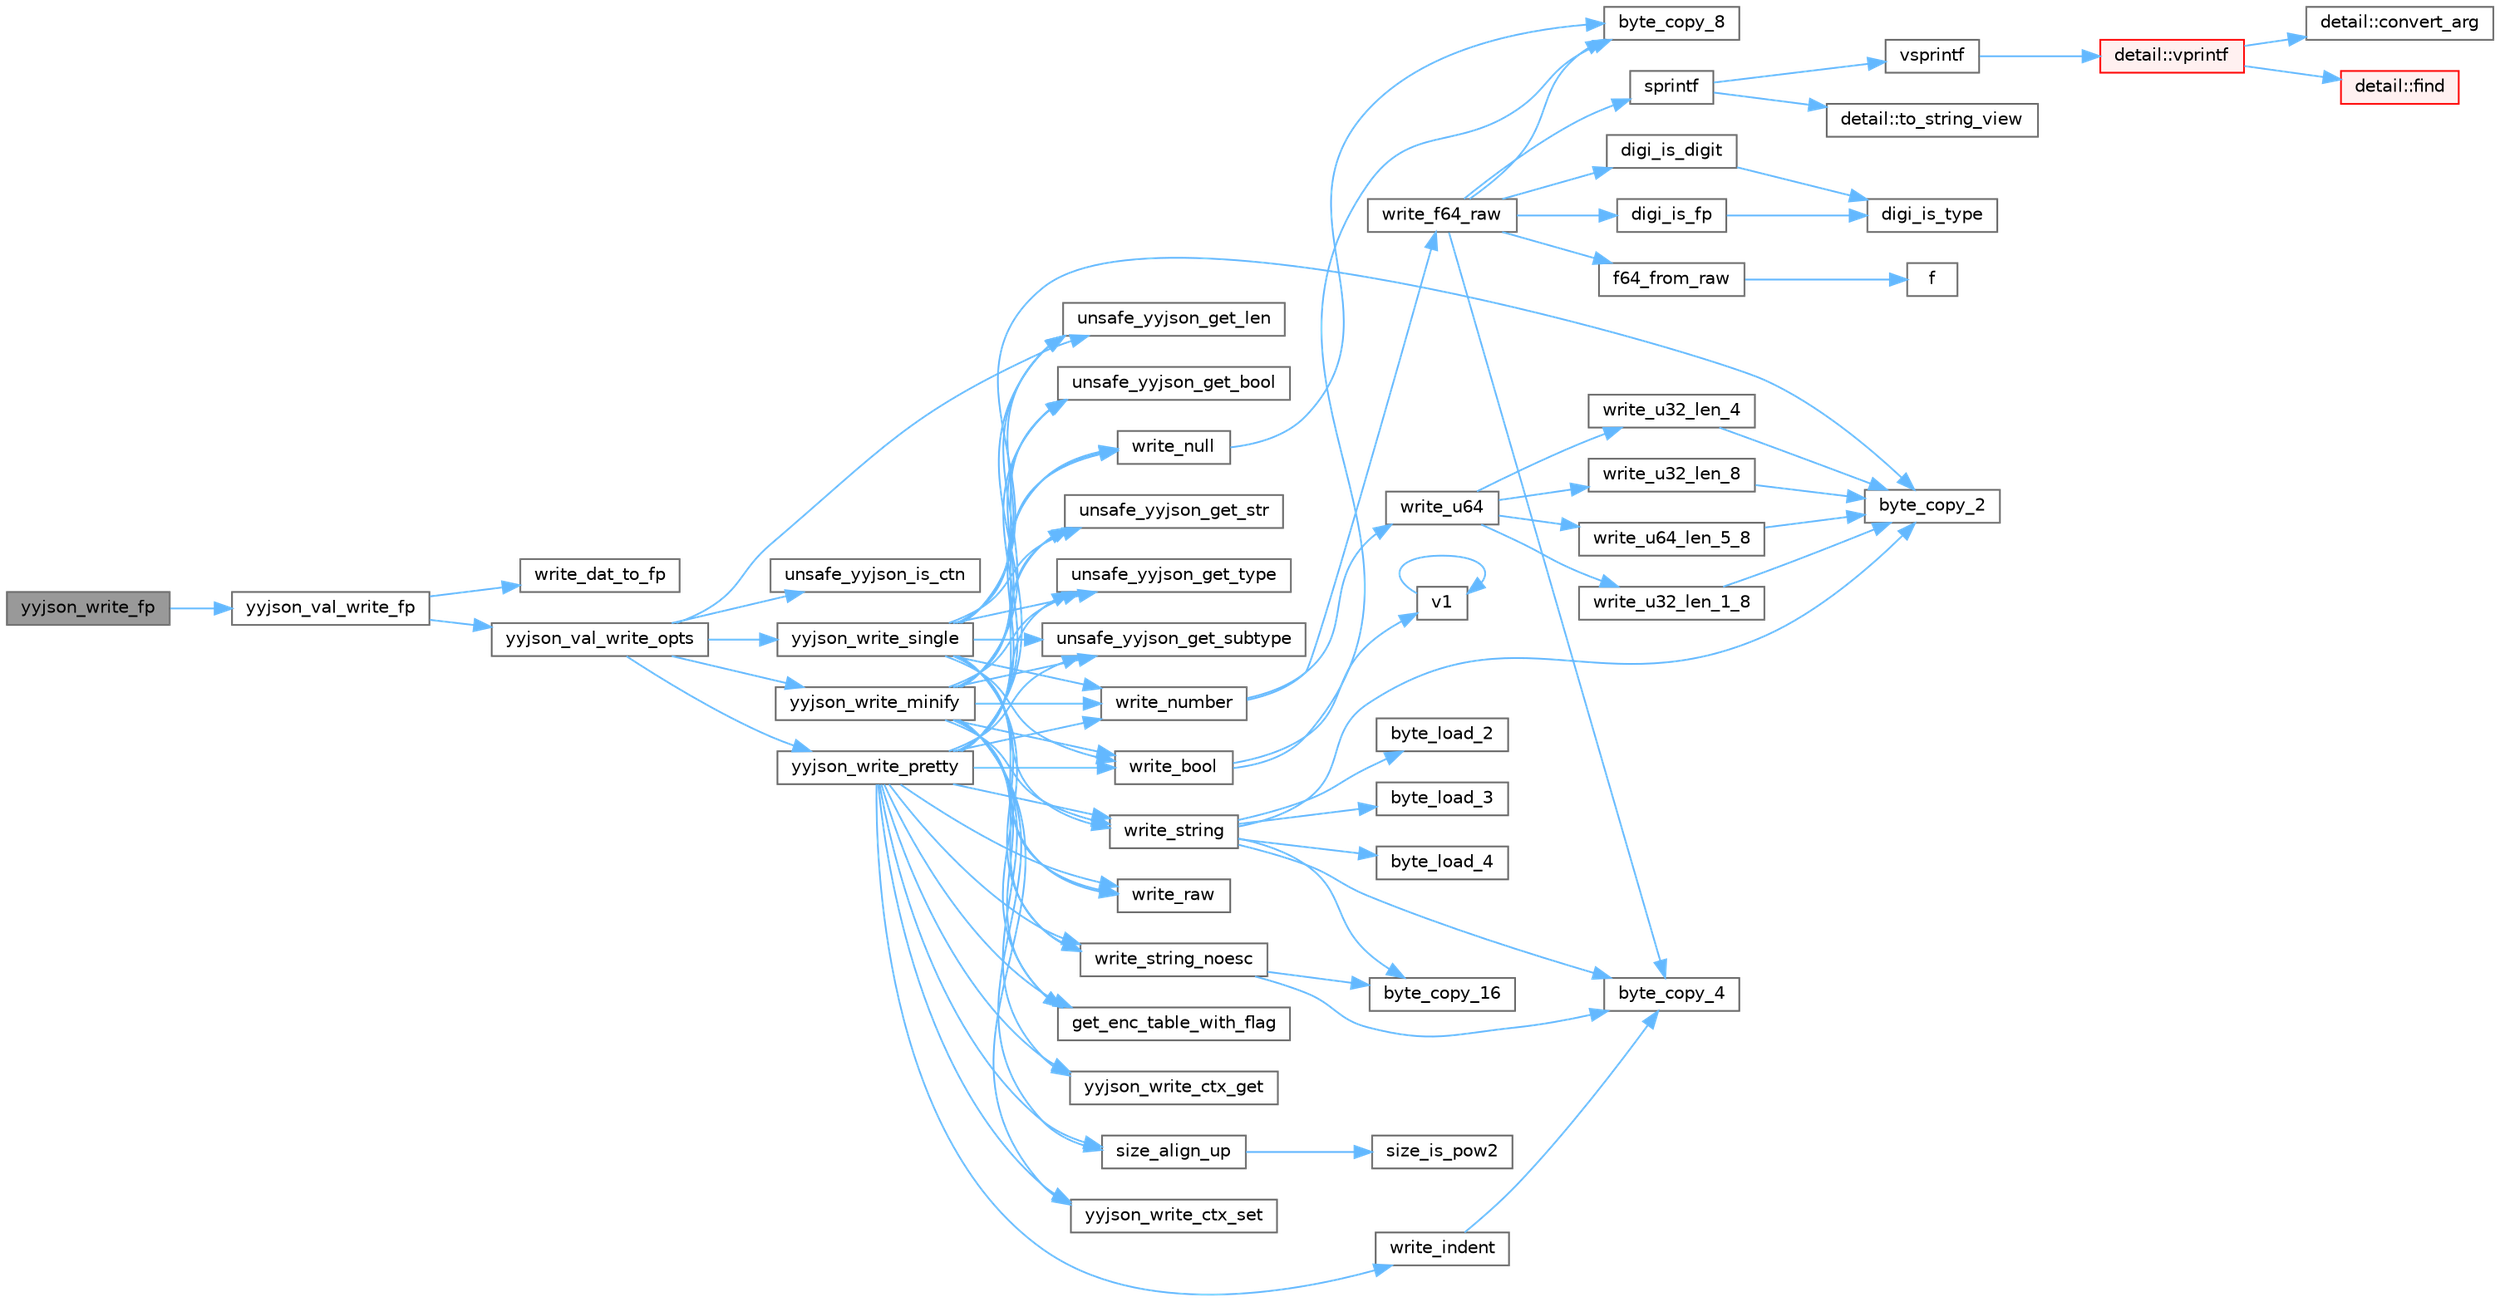 digraph "yyjson_write_fp"
{
 // LATEX_PDF_SIZE
  bgcolor="transparent";
  edge [fontname=Helvetica,fontsize=10,labelfontname=Helvetica,labelfontsize=10];
  node [fontname=Helvetica,fontsize=10,shape=box,height=0.2,width=0.4];
  rankdir="LR";
  Node1 [id="Node000001",label="yyjson_write_fp",height=0.2,width=0.4,color="gray40", fillcolor="grey60", style="filled", fontcolor="black",tooltip=" "];
  Node1 -> Node2 [id="edge91_Node000001_Node000002",color="steelblue1",style="solid",tooltip=" "];
  Node2 [id="Node000002",label="yyjson_val_write_fp",height=0.2,width=0.4,color="grey40", fillcolor="white", style="filled",URL="$yyjson_8c.html#a5dd0b84245c053ea9c5f6c6cfb1f3c43",tooltip=" "];
  Node2 -> Node3 [id="edge92_Node000002_Node000003",color="steelblue1",style="solid",tooltip=" "];
  Node3 [id="Node000003",label="write_dat_to_fp",height=0.2,width=0.4,color="grey40", fillcolor="white", style="filled",URL="$yyjson_8c.html#ad690a3fae62493028794a8455204c167",tooltip=" "];
  Node2 -> Node4 [id="edge93_Node000002_Node000004",color="steelblue1",style="solid",tooltip=" "];
  Node4 [id="Node000004",label="yyjson_val_write_opts",height=0.2,width=0.4,color="grey40", fillcolor="white", style="filled",URL="$yyjson_8c.html#ad44cafd6e2d11074f3cdf221a3d8da89",tooltip=" "];
  Node4 -> Node5 [id="edge94_Node000004_Node000005",color="steelblue1",style="solid",tooltip=" "];
  Node5 [id="Node000005",label="unsafe_yyjson_get_len",height=0.2,width=0.4,color="grey40", fillcolor="white", style="filled",URL="$yyjson_8h.html#a445bf8a7f9981e4797bf95db944ddf8f",tooltip=" "];
  Node4 -> Node6 [id="edge95_Node000004_Node000006",color="steelblue1",style="solid",tooltip=" "];
  Node6 [id="Node000006",label="unsafe_yyjson_is_ctn",height=0.2,width=0.4,color="grey40", fillcolor="white", style="filled",URL="$yyjson_8h.html#afe1e8995e63d29297d569c4a848bf5a2",tooltip=" "];
  Node4 -> Node7 [id="edge96_Node000004_Node000007",color="steelblue1",style="solid",tooltip=" "];
  Node7 [id="Node000007",label="yyjson_write_minify",height=0.2,width=0.4,color="grey40", fillcolor="white", style="filled",URL="$yyjson_8c.html#a7b5b8dcf2347df43d4614aba6c880475",tooltip=" "];
  Node7 -> Node8 [id="edge97_Node000007_Node000008",color="steelblue1",style="solid",tooltip=" "];
  Node8 [id="Node000008",label="get_enc_table_with_flag",height=0.2,width=0.4,color="grey40", fillcolor="white", style="filled",URL="$yyjson_8c.html#a4b810e39a1c70f479ea48f4b6be239b0",tooltip=" "];
  Node7 -> Node9 [id="edge98_Node000007_Node000009",color="steelblue1",style="solid",tooltip=" "];
  Node9 [id="Node000009",label="size_align_up",height=0.2,width=0.4,color="grey40", fillcolor="white", style="filled",URL="$yyjson_8c.html#aee0ecba3f0e01a145a4bd084c40b53b6",tooltip=" "];
  Node9 -> Node10 [id="edge99_Node000009_Node000010",color="steelblue1",style="solid",tooltip=" "];
  Node10 [id="Node000010",label="size_is_pow2",height=0.2,width=0.4,color="grey40", fillcolor="white", style="filled",URL="$yyjson_8c.html#a9c435a75a5fc566d5382ba2646704a18",tooltip=" "];
  Node7 -> Node11 [id="edge100_Node000007_Node000011",color="steelblue1",style="solid",tooltip=" "];
  Node11 [id="Node000011",label="unsafe_yyjson_get_bool",height=0.2,width=0.4,color="grey40", fillcolor="white", style="filled",URL="$yyjson_8h.html#a3ef8c1e13a7f67eead2d945125769f90",tooltip=" "];
  Node7 -> Node5 [id="edge101_Node000007_Node000005",color="steelblue1",style="solid",tooltip=" "];
  Node7 -> Node12 [id="edge102_Node000007_Node000012",color="steelblue1",style="solid",tooltip=" "];
  Node12 [id="Node000012",label="unsafe_yyjson_get_str",height=0.2,width=0.4,color="grey40", fillcolor="white", style="filled",URL="$yyjson_8h.html#a879b3c14194afd5b60d663640998c020",tooltip=" "];
  Node7 -> Node13 [id="edge103_Node000007_Node000013",color="steelblue1",style="solid",tooltip=" "];
  Node13 [id="Node000013",label="unsafe_yyjson_get_subtype",height=0.2,width=0.4,color="grey40", fillcolor="white", style="filled",URL="$yyjson_8h.html#a735848e46f26bfe3dfb333c7f890205e",tooltip=" "];
  Node7 -> Node14 [id="edge104_Node000007_Node000014",color="steelblue1",style="solid",tooltip=" "];
  Node14 [id="Node000014",label="unsafe_yyjson_get_type",height=0.2,width=0.4,color="grey40", fillcolor="white", style="filled",URL="$yyjson_8h.html#a25aa2b2a33dccb9af7da4576b3cbe6ab",tooltip=" "];
  Node7 -> Node15 [id="edge105_Node000007_Node000015",color="steelblue1",style="solid",tooltip=" "];
  Node15 [id="Node000015",label="write_bool",height=0.2,width=0.4,color="grey40", fillcolor="white", style="filled",URL="$yyjson_8c.html#a8f48aafc5963521f3da75e2448f0d084",tooltip=" "];
  Node15 -> Node16 [id="edge106_Node000015_Node000016",color="steelblue1",style="solid",tooltip=" "];
  Node16 [id="Node000016",label="byte_copy_8",height=0.2,width=0.4,color="grey40", fillcolor="white", style="filled",URL="$yyjson_8c.html#a03dd49c937c12d9a85deaac184d25eb9",tooltip=" "];
  Node15 -> Node17 [id="edge107_Node000015_Node000017",color="steelblue1",style="solid",tooltip=" "];
  Node17 [id="Node000017",label="v1",height=0.2,width=0.4,color="grey40", fillcolor="white", style="filled",URL="$_tutorial___reshape_mat2_vec_8cpp.html#a10bd710692c91bc238f2e1da77730678",tooltip=" "];
  Node17 -> Node17 [id="edge108_Node000017_Node000017",color="steelblue1",style="solid",tooltip=" "];
  Node7 -> Node18 [id="edge109_Node000007_Node000018",color="steelblue1",style="solid",tooltip=" "];
  Node18 [id="Node000018",label="write_null",height=0.2,width=0.4,color="grey40", fillcolor="white", style="filled",URL="$yyjson_8c.html#a9ab2502373a7c2ad7decc10b76c47043",tooltip=" "];
  Node18 -> Node16 [id="edge110_Node000018_Node000016",color="steelblue1",style="solid",tooltip=" "];
  Node7 -> Node19 [id="edge111_Node000007_Node000019",color="steelblue1",style="solid",tooltip=" "];
  Node19 [id="Node000019",label="write_number",height=0.2,width=0.4,color="grey40", fillcolor="white", style="filled",URL="$yyjson_8c.html#a7a6eb98c82d060a1b4b1b25ae9169770",tooltip=" "];
  Node19 -> Node20 [id="edge112_Node000019_Node000020",color="steelblue1",style="solid",tooltip=" "];
  Node20 [id="Node000020",label="write_f64_raw",height=0.2,width=0.4,color="grey40", fillcolor="white", style="filled",URL="$yyjson_8c.html#a429024eddbd3335464adf309aef2db7f",tooltip=" "];
  Node20 -> Node21 [id="edge113_Node000020_Node000021",color="steelblue1",style="solid",tooltip=" "];
  Node21 [id="Node000021",label="byte_copy_4",height=0.2,width=0.4,color="grey40", fillcolor="white", style="filled",URL="$yyjson_8c.html#a98219967baeab34ab615b4ccda0df146",tooltip=" "];
  Node20 -> Node16 [id="edge114_Node000020_Node000016",color="steelblue1",style="solid",tooltip=" "];
  Node20 -> Node22 [id="edge115_Node000020_Node000022",color="steelblue1",style="solid",tooltip=" "];
  Node22 [id="Node000022",label="digi_is_digit",height=0.2,width=0.4,color="grey40", fillcolor="white", style="filled",URL="$yyjson_8c.html#ac16e36c200b16a17041aac1ed37276d7",tooltip=" "];
  Node22 -> Node23 [id="edge116_Node000022_Node000023",color="steelblue1",style="solid",tooltip=" "];
  Node23 [id="Node000023",label="digi_is_type",height=0.2,width=0.4,color="grey40", fillcolor="white", style="filled",URL="$yyjson_8c.html#aae236fd488306e08c5844189ad6d6570",tooltip=" "];
  Node20 -> Node24 [id="edge117_Node000020_Node000024",color="steelblue1",style="solid",tooltip=" "];
  Node24 [id="Node000024",label="digi_is_fp",height=0.2,width=0.4,color="grey40", fillcolor="white", style="filled",URL="$yyjson_8c.html#ac38bca46c8cbb1107ca4188d2eb4fcbe",tooltip=" "];
  Node24 -> Node23 [id="edge118_Node000024_Node000023",color="steelblue1",style="solid",tooltip=" "];
  Node20 -> Node25 [id="edge119_Node000020_Node000025",color="steelblue1",style="solid",tooltip=" "];
  Node25 [id="Node000025",label="f64_from_raw",height=0.2,width=0.4,color="grey40", fillcolor="white", style="filled",URL="$yyjson_8c.html#a7d61d2afe6fefb1935af9086d95ee8a8",tooltip=" "];
  Node25 -> Node26 [id="edge120_Node000025_Node000026",color="steelblue1",style="solid",tooltip=" "];
  Node26 [id="Node000026",label="f",height=0.2,width=0.4,color="grey40", fillcolor="white", style="filled",URL="$cxx11__tensor__map_8cpp.html#a7f507fea02198f6cb81c86640c7b1a4e",tooltip=" "];
  Node20 -> Node27 [id="edge121_Node000020_Node000027",color="steelblue1",style="solid",tooltip=" "];
  Node27 [id="Node000027",label="sprintf",height=0.2,width=0.4,color="grey40", fillcolor="white", style="filled",URL="$printf_8h.html#aa7d2e7e454d3fe606a71504a119dc894",tooltip=" "];
  Node27 -> Node28 [id="edge122_Node000027_Node000028",color="steelblue1",style="solid",tooltip=" "];
  Node28 [id="Node000028",label="detail::to_string_view",height=0.2,width=0.4,color="grey40", fillcolor="white", style="filled",URL="$namespacedetail.html#abeae79fa3e1eded2d8fbd56cc9f0960e",tooltip=" "];
  Node27 -> Node29 [id="edge123_Node000027_Node000029",color="steelblue1",style="solid",tooltip=" "];
  Node29 [id="Node000029",label="vsprintf",height=0.2,width=0.4,color="grey40", fillcolor="white", style="filled",URL="$printf_8h.html#a5e1075a6c1fce5050424f97a2fac648f",tooltip=" "];
  Node29 -> Node30 [id="edge124_Node000029_Node000030",color="steelblue1",style="solid",tooltip=" "];
  Node30 [id="Node000030",label="detail::vprintf",height=0.2,width=0.4,color="red", fillcolor="#FFF0F0", style="filled",URL="$namespacedetail.html#a1c8c2218e4c822aa8f743fb9c573717f",tooltip=" "];
  Node30 -> Node31 [id="edge125_Node000030_Node000031",color="steelblue1",style="solid",tooltip=" "];
  Node31 [id="Node000031",label="detail::convert_arg",height=0.2,width=0.4,color="grey40", fillcolor="white", style="filled",URL="$namespacedetail.html#a03c11572c9a664266d6925f327dec7f3",tooltip=" "];
  Node30 -> Node32 [id="edge126_Node000030_Node000032",color="steelblue1",style="solid",tooltip=" "];
  Node32 [id="Node000032",label="detail::find",height=0.2,width=0.4,color="red", fillcolor="#FFF0F0", style="filled",URL="$namespacedetail.html#a6b71952fab3dc32f3edb2c3e9811d8d9",tooltip=" "];
  Node19 -> Node57 [id="edge127_Node000019_Node000057",color="steelblue1",style="solid",tooltip=" "];
  Node57 [id="Node000057",label="write_u64",height=0.2,width=0.4,color="grey40", fillcolor="white", style="filled",URL="$yyjson_8c.html#aa2f06c8a20b378eb29cfe95d0af5c95e",tooltip=" "];
  Node57 -> Node58 [id="edge128_Node000057_Node000058",color="steelblue1",style="solid",tooltip=" "];
  Node58 [id="Node000058",label="write_u32_len_1_8",height=0.2,width=0.4,color="grey40", fillcolor="white", style="filled",URL="$yyjson_8c.html#a5a7d8b8a37067ca47adb0b419814ef9a",tooltip=" "];
  Node58 -> Node59 [id="edge129_Node000058_Node000059",color="steelblue1",style="solid",tooltip=" "];
  Node59 [id="Node000059",label="byte_copy_2",height=0.2,width=0.4,color="grey40", fillcolor="white", style="filled",URL="$yyjson_8c.html#ac6a11726824f52b6413a67488f5a3152",tooltip=" "];
  Node57 -> Node60 [id="edge130_Node000057_Node000060",color="steelblue1",style="solid",tooltip=" "];
  Node60 [id="Node000060",label="write_u32_len_4",height=0.2,width=0.4,color="grey40", fillcolor="white", style="filled",URL="$yyjson_8c.html#ae5ef2b18cbf8ab8c261b23aab6d3bea3",tooltip=" "];
  Node60 -> Node59 [id="edge131_Node000060_Node000059",color="steelblue1",style="solid",tooltip=" "];
  Node57 -> Node61 [id="edge132_Node000057_Node000061",color="steelblue1",style="solid",tooltip=" "];
  Node61 [id="Node000061",label="write_u32_len_8",height=0.2,width=0.4,color="grey40", fillcolor="white", style="filled",URL="$yyjson_8c.html#ab1d9fcbafc860e770ed5aa9fc70577fc",tooltip=" "];
  Node61 -> Node59 [id="edge133_Node000061_Node000059",color="steelblue1",style="solid",tooltip=" "];
  Node57 -> Node62 [id="edge134_Node000057_Node000062",color="steelblue1",style="solid",tooltip=" "];
  Node62 [id="Node000062",label="write_u64_len_5_8",height=0.2,width=0.4,color="grey40", fillcolor="white", style="filled",URL="$yyjson_8c.html#a5b33c978167aa4a5c34d27715c133757",tooltip=" "];
  Node62 -> Node59 [id="edge135_Node000062_Node000059",color="steelblue1",style="solid",tooltip=" "];
  Node7 -> Node63 [id="edge136_Node000007_Node000063",color="steelblue1",style="solid",tooltip=" "];
  Node63 [id="Node000063",label="write_raw",height=0.2,width=0.4,color="grey40", fillcolor="white", style="filled",URL="$yyjson_8c.html#a595a43099038f73ab0af2b4209b1f0fd",tooltip=" "];
  Node7 -> Node64 [id="edge137_Node000007_Node000064",color="steelblue1",style="solid",tooltip=" "];
  Node64 [id="Node000064",label="write_string",height=0.2,width=0.4,color="grey40", fillcolor="white", style="filled",URL="$yyjson_8c.html#a1aadf662e6fc22a6419db27146e38472",tooltip=" "];
  Node64 -> Node65 [id="edge138_Node000064_Node000065",color="steelblue1",style="solid",tooltip=" "];
  Node65 [id="Node000065",label="byte_copy_16",height=0.2,width=0.4,color="grey40", fillcolor="white", style="filled",URL="$yyjson_8c.html#a1720d43cc1ae5984a4e5751dbe7301a0",tooltip=" "];
  Node64 -> Node59 [id="edge139_Node000064_Node000059",color="steelblue1",style="solid",tooltip=" "];
  Node64 -> Node21 [id="edge140_Node000064_Node000021",color="steelblue1",style="solid",tooltip=" "];
  Node64 -> Node66 [id="edge141_Node000064_Node000066",color="steelblue1",style="solid",tooltip=" "];
  Node66 [id="Node000066",label="byte_load_2",height=0.2,width=0.4,color="grey40", fillcolor="white", style="filled",URL="$yyjson_8c.html#abd106e94ebb52b1b9c0e79e2246f24bd",tooltip=" "];
  Node64 -> Node67 [id="edge142_Node000064_Node000067",color="steelblue1",style="solid",tooltip=" "];
  Node67 [id="Node000067",label="byte_load_3",height=0.2,width=0.4,color="grey40", fillcolor="white", style="filled",URL="$yyjson_8c.html#a31005a45113248534b4ae663dc0a85f3",tooltip=" "];
  Node64 -> Node68 [id="edge143_Node000064_Node000068",color="steelblue1",style="solid",tooltip=" "];
  Node68 [id="Node000068",label="byte_load_4",height=0.2,width=0.4,color="grey40", fillcolor="white", style="filled",URL="$yyjson_8c.html#a87c460a03bebacd0dcdad97440488c2b",tooltip=" "];
  Node7 -> Node69 [id="edge144_Node000007_Node000069",color="steelblue1",style="solid",tooltip=" "];
  Node69 [id="Node000069",label="write_string_noesc",height=0.2,width=0.4,color="grey40", fillcolor="white", style="filled",URL="$yyjson_8c.html#ab1d27351bed7d1f6f632f75dcf9846de",tooltip=" "];
  Node69 -> Node65 [id="edge145_Node000069_Node000065",color="steelblue1",style="solid",tooltip=" "];
  Node69 -> Node21 [id="edge146_Node000069_Node000021",color="steelblue1",style="solid",tooltip=" "];
  Node7 -> Node70 [id="edge147_Node000007_Node000070",color="steelblue1",style="solid",tooltip=" "];
  Node70 [id="Node000070",label="yyjson_write_ctx_get",height=0.2,width=0.4,color="grey40", fillcolor="white", style="filled",URL="$yyjson_8c.html#a4cf9be968e5aeb4fcab3b5e69e4fc16a",tooltip=" "];
  Node7 -> Node71 [id="edge148_Node000007_Node000071",color="steelblue1",style="solid",tooltip=" "];
  Node71 [id="Node000071",label="yyjson_write_ctx_set",height=0.2,width=0.4,color="grey40", fillcolor="white", style="filled",URL="$yyjson_8c.html#a6c3d75b90a9781ea82eed3f3c6b8bd50",tooltip=" "];
  Node4 -> Node72 [id="edge149_Node000004_Node000072",color="steelblue1",style="solid",tooltip=" "];
  Node72 [id="Node000072",label="yyjson_write_pretty",height=0.2,width=0.4,color="grey40", fillcolor="white", style="filled",URL="$yyjson_8c.html#a0bff42b5e803c820afd0c4c539578840",tooltip=" "];
  Node72 -> Node8 [id="edge150_Node000072_Node000008",color="steelblue1",style="solid",tooltip=" "];
  Node72 -> Node9 [id="edge151_Node000072_Node000009",color="steelblue1",style="solid",tooltip=" "];
  Node72 -> Node11 [id="edge152_Node000072_Node000011",color="steelblue1",style="solid",tooltip=" "];
  Node72 -> Node5 [id="edge153_Node000072_Node000005",color="steelblue1",style="solid",tooltip=" "];
  Node72 -> Node12 [id="edge154_Node000072_Node000012",color="steelblue1",style="solid",tooltip=" "];
  Node72 -> Node13 [id="edge155_Node000072_Node000013",color="steelblue1",style="solid",tooltip=" "];
  Node72 -> Node14 [id="edge156_Node000072_Node000014",color="steelblue1",style="solid",tooltip=" "];
  Node72 -> Node15 [id="edge157_Node000072_Node000015",color="steelblue1",style="solid",tooltip=" "];
  Node72 -> Node73 [id="edge158_Node000072_Node000073",color="steelblue1",style="solid",tooltip=" "];
  Node73 [id="Node000073",label="write_indent",height=0.2,width=0.4,color="grey40", fillcolor="white", style="filled",URL="$yyjson_8c.html#ac6e21689f9ccf3981672a321d7d02e47",tooltip=" "];
  Node73 -> Node21 [id="edge159_Node000073_Node000021",color="steelblue1",style="solid",tooltip=" "];
  Node72 -> Node18 [id="edge160_Node000072_Node000018",color="steelblue1",style="solid",tooltip=" "];
  Node72 -> Node19 [id="edge161_Node000072_Node000019",color="steelblue1",style="solid",tooltip=" "];
  Node72 -> Node63 [id="edge162_Node000072_Node000063",color="steelblue1",style="solid",tooltip=" "];
  Node72 -> Node64 [id="edge163_Node000072_Node000064",color="steelblue1",style="solid",tooltip=" "];
  Node72 -> Node69 [id="edge164_Node000072_Node000069",color="steelblue1",style="solid",tooltip=" "];
  Node72 -> Node70 [id="edge165_Node000072_Node000070",color="steelblue1",style="solid",tooltip=" "];
  Node72 -> Node71 [id="edge166_Node000072_Node000071",color="steelblue1",style="solid",tooltip=" "];
  Node4 -> Node74 [id="edge167_Node000004_Node000074",color="steelblue1",style="solid",tooltip=" "];
  Node74 [id="Node000074",label="yyjson_write_single",height=0.2,width=0.4,color="grey40", fillcolor="white", style="filled",URL="$yyjson_8c.html#a083e9d39ef4daa8ddc5c6474ccf5e468",tooltip=" "];
  Node74 -> Node59 [id="edge168_Node000074_Node000059",color="steelblue1",style="solid",tooltip=" "];
  Node74 -> Node8 [id="edge169_Node000074_Node000008",color="steelblue1",style="solid",tooltip=" "];
  Node74 -> Node11 [id="edge170_Node000074_Node000011",color="steelblue1",style="solid",tooltip=" "];
  Node74 -> Node5 [id="edge171_Node000074_Node000005",color="steelblue1",style="solid",tooltip=" "];
  Node74 -> Node12 [id="edge172_Node000074_Node000012",color="steelblue1",style="solid",tooltip=" "];
  Node74 -> Node13 [id="edge173_Node000074_Node000013",color="steelblue1",style="solid",tooltip=" "];
  Node74 -> Node14 [id="edge174_Node000074_Node000014",color="steelblue1",style="solid",tooltip=" "];
  Node74 -> Node15 [id="edge175_Node000074_Node000015",color="steelblue1",style="solid",tooltip=" "];
  Node74 -> Node18 [id="edge176_Node000074_Node000018",color="steelblue1",style="solid",tooltip=" "];
  Node74 -> Node19 [id="edge177_Node000074_Node000019",color="steelblue1",style="solid",tooltip=" "];
  Node74 -> Node63 [id="edge178_Node000074_Node000063",color="steelblue1",style="solid",tooltip=" "];
  Node74 -> Node64 [id="edge179_Node000074_Node000064",color="steelblue1",style="solid",tooltip=" "];
  Node74 -> Node69 [id="edge180_Node000074_Node000069",color="steelblue1",style="solid",tooltip=" "];
}
